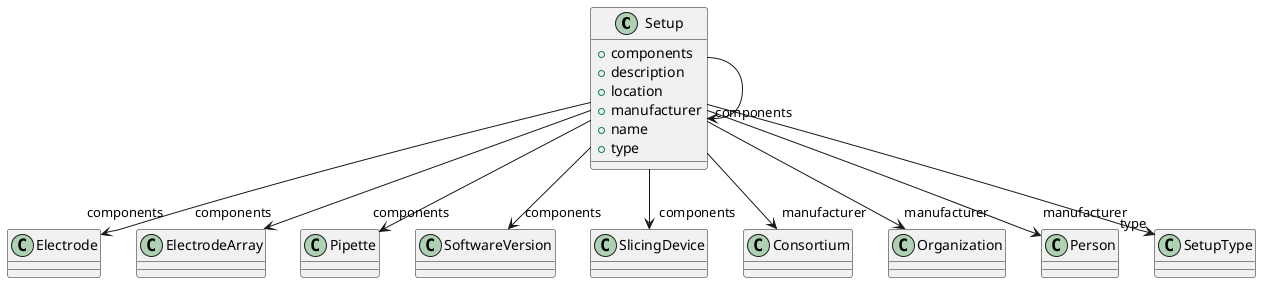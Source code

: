 @startuml
class Setup {
+components
+description
+location
+manufacturer
+name
+type

}
Setup -d-> "components" Electrode
Setup -d-> "components" ElectrodeArray
Setup -d-> "components" Pipette
Setup -d-> "components" Setup
Setup -d-> "components" SoftwareVersion
Setup -d-> "components" SlicingDevice
Setup -d-> "manufacturer" Consortium
Setup -d-> "manufacturer" Organization
Setup -d-> "manufacturer" Person
Setup -d-> "type" SetupType

@enduml